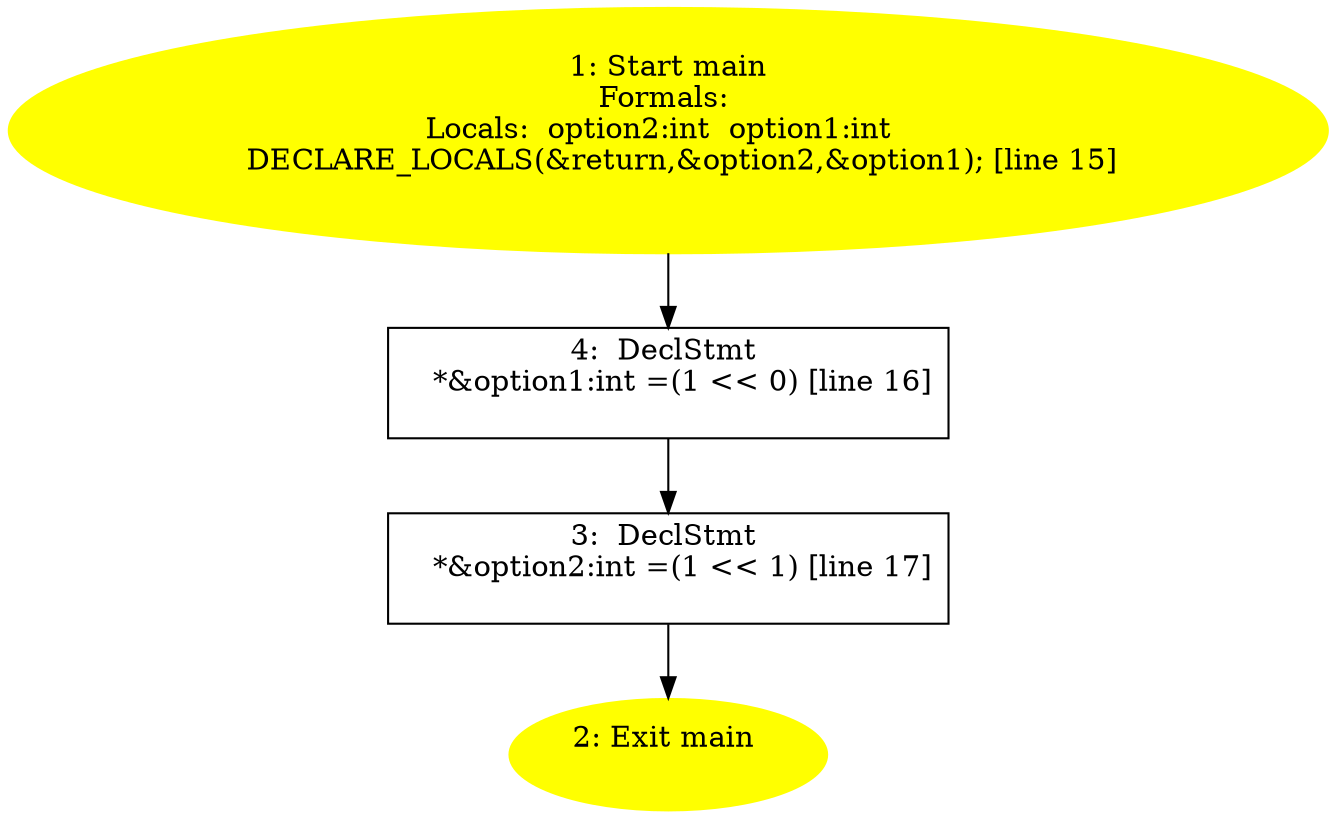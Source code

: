 /* @generated */
digraph iCFG {
"main.fad58de7366495db4650cfefac2fcd61_4" [label="4:  DeclStmt \n   *&option1:int =(1 << 0) [line 16]\n " shape="box"]
	

	 "main.fad58de7366495db4650cfefac2fcd61_4" -> "main.fad58de7366495db4650cfefac2fcd61_3" ;
"main.fad58de7366495db4650cfefac2fcd61_3" [label="3:  DeclStmt \n   *&option2:int =(1 << 1) [line 17]\n " shape="box"]
	

	 "main.fad58de7366495db4650cfefac2fcd61_3" -> "main.fad58de7366495db4650cfefac2fcd61_2" ;
"main.fad58de7366495db4650cfefac2fcd61_2" [label="2: Exit main \n  " color=yellow style=filled]
	

"main.fad58de7366495db4650cfefac2fcd61_1" [label="1: Start main\nFormals: \nLocals:  option2:int  option1:int  \n   DECLARE_LOCALS(&return,&option2,&option1); [line 15]\n " color=yellow style=filled]
	

	 "main.fad58de7366495db4650cfefac2fcd61_1" -> "main.fad58de7366495db4650cfefac2fcd61_4" ;
}

